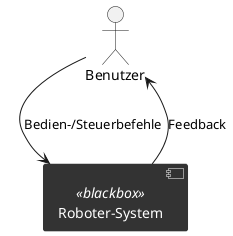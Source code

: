 @startuml
' ------------------------------------------------------------
' Roboter-System – Kontextdiagramm (Black-Box)
' ------------------------------------------------------------

' Moderner UML-2-Component-Style
skinparam componentStyle uml2
skinparam component {
  BackgroundColor #333333 
  BorderColor White
  FontColor White
}

actor "Benutzer" as User

' Roboter-System jetzt als **Black-Box** (kein innerer Block)
component "Roboter-System" as System <<blackbox>>

' Interaktion
User   --> System : Bedien-/Steuerbefehle
System --> User   : Feedback

@enduml